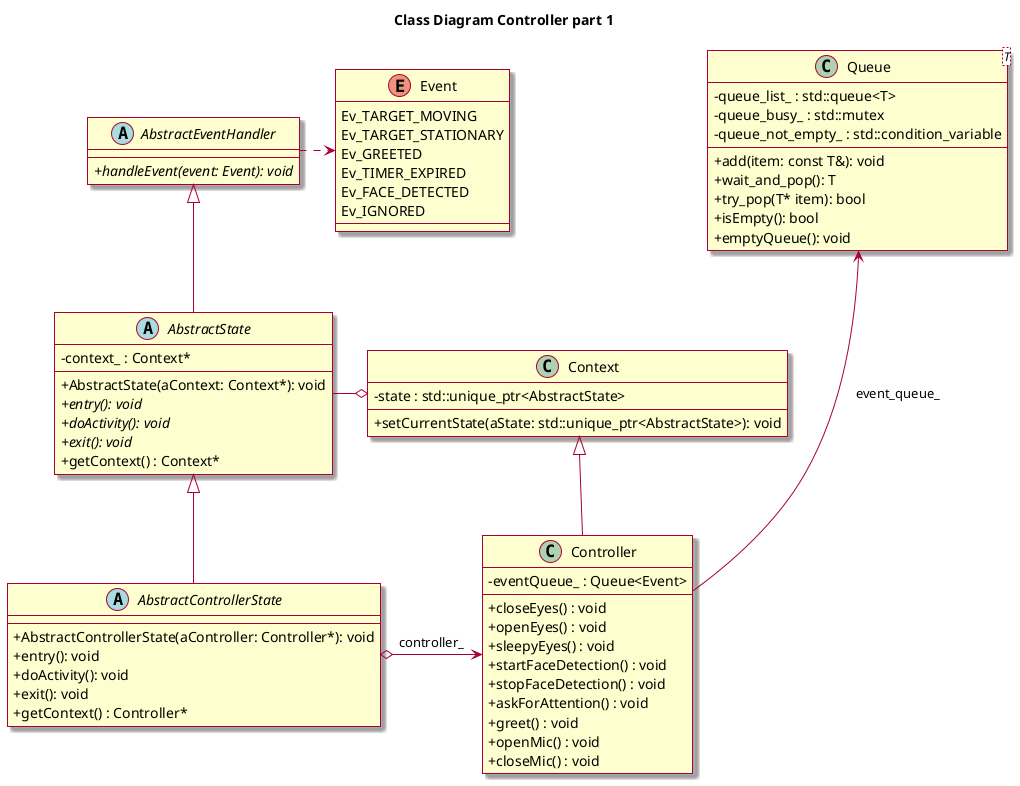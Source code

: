 @startuml

title Class Diagram Controller part 1

skin rose
skinparam classAttributeIconSize 0


class Context {
    - state : std::unique_ptr<AbstractState>
    + setCurrentState(aState: std::unique_ptr<AbstractState>): void
}

AbstractEventHandler <|-- AbstractState

abstract class AbstractEventHandler {
    + {abstract} handleEvent(event: Event): void
}

AbstractEventHandler .> Event

enum Event {
    Ev_TARGET_MOVING
    Ev_TARGET_STATIONARY
    Ev_GREETED
    Ev_TIMER_EXPIRED
    Ev_FACE_DETECTED
    Ev_IGNORED
}

abstract class AbstractState {
    + AbstractState(aContext: Context*): void
    + {abstract} entry(): void
    + {abstract} doActivity(): void
    + {abstract} exit(): void
    + getContext() : Context*
    - context_ : Context*
}

AbstractState -o Context

abstract class AbstractControllerState {
    + AbstractControllerState(aController: Controller*): void
    + entry(): void
    + doActivity(): void
    + exit(): void
    + getContext() : Controller*
}

AbstractState <|-- AbstractControllerState 

AbstractControllerState o-> Controller : controller_

class Controller  {
    - eventQueue_ : Queue<Event> 
    + closeEyes() : void
    + openEyes() : void
    + sleepyEyes() : void
    + startFaceDetection() : void
    + stopFaceDetection() : void
    + askForAttention() : void
    + greet() : void
    + openMic() : void
    + closeMic() : void
}

Context <|-- Controller

class Queue<T> {
    - queue_list_ : std::queue<T>
    - queue_busy_ : std::mutex
    - queue_not_empty_ : std::condition_variable
    + add(item: const T&): void
    + wait_and_pop(): T
    + try_pop(T* item): bool
    + isEmpty(): bool
    + emptyQueue(): void
}

Queue <--- Controller : event_queue_

@enduml